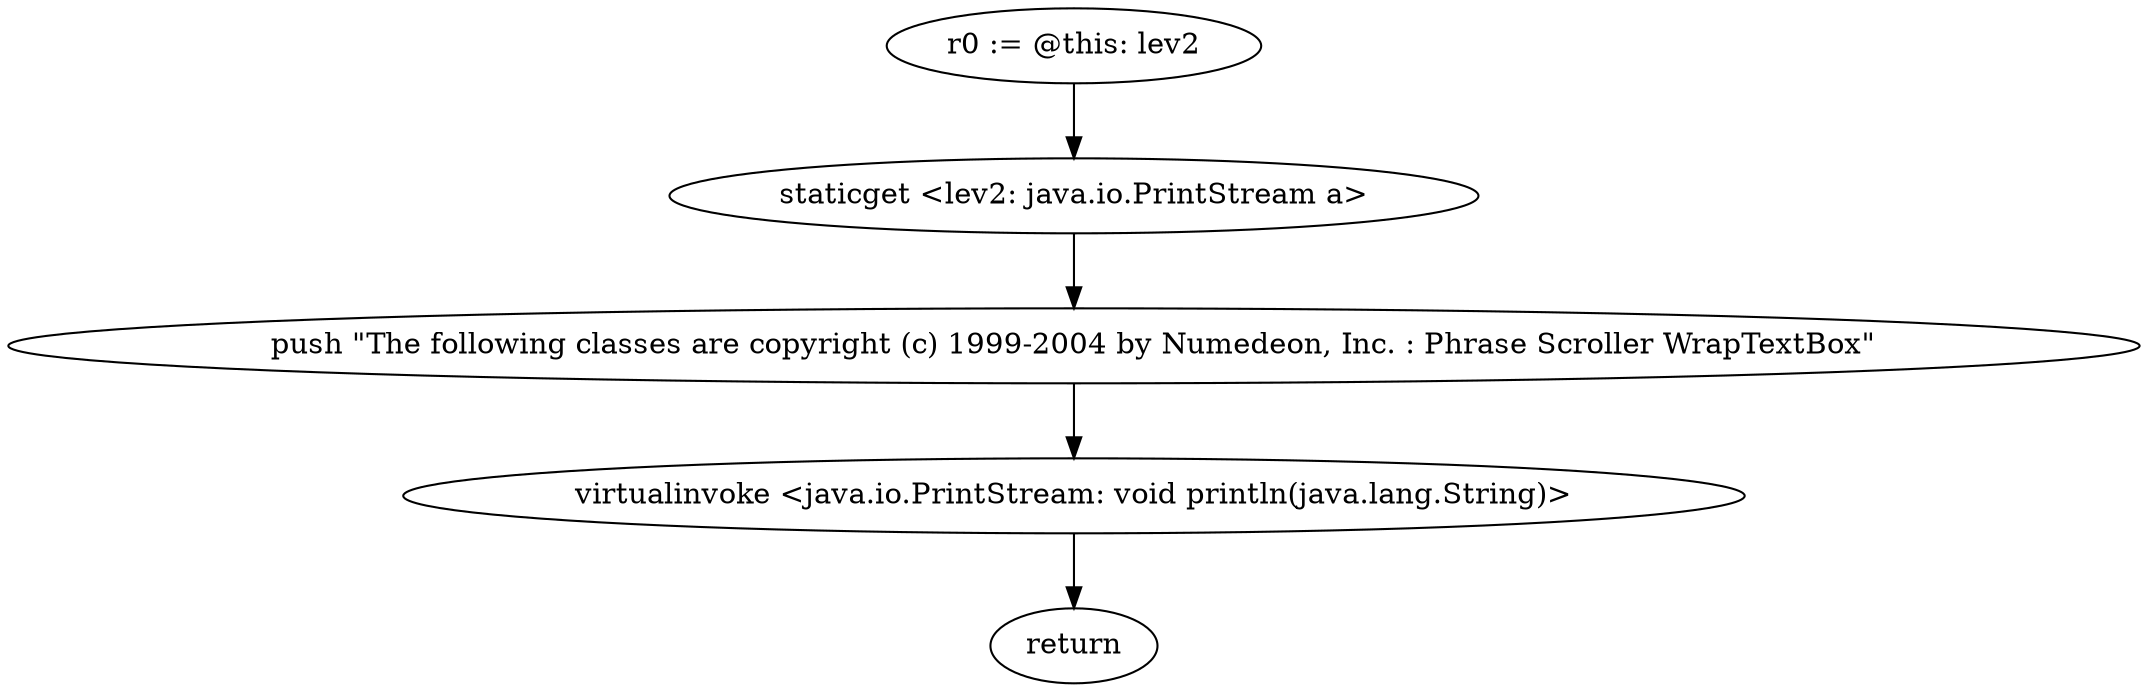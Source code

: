 digraph "" {
    "r0 := @this: lev2"
    "staticget <lev2: java.io.PrintStream a>"
    "r0 := @this: lev2"->"staticget <lev2: java.io.PrintStream a>";
    "push \"The following classes are copyright (c) 1999-2004 by Numedeon, Inc. : Phrase Scroller WrapTextBox\""
    "staticget <lev2: java.io.PrintStream a>"->"push \"The following classes are copyright (c) 1999-2004 by Numedeon, Inc. : Phrase Scroller WrapTextBox\"";
    "virtualinvoke <java.io.PrintStream: void println(java.lang.String)>"
    "push \"The following classes are copyright (c) 1999-2004 by Numedeon, Inc. : Phrase Scroller WrapTextBox\""->"virtualinvoke <java.io.PrintStream: void println(java.lang.String)>";
    "return"
    "virtualinvoke <java.io.PrintStream: void println(java.lang.String)>"->"return";
}
